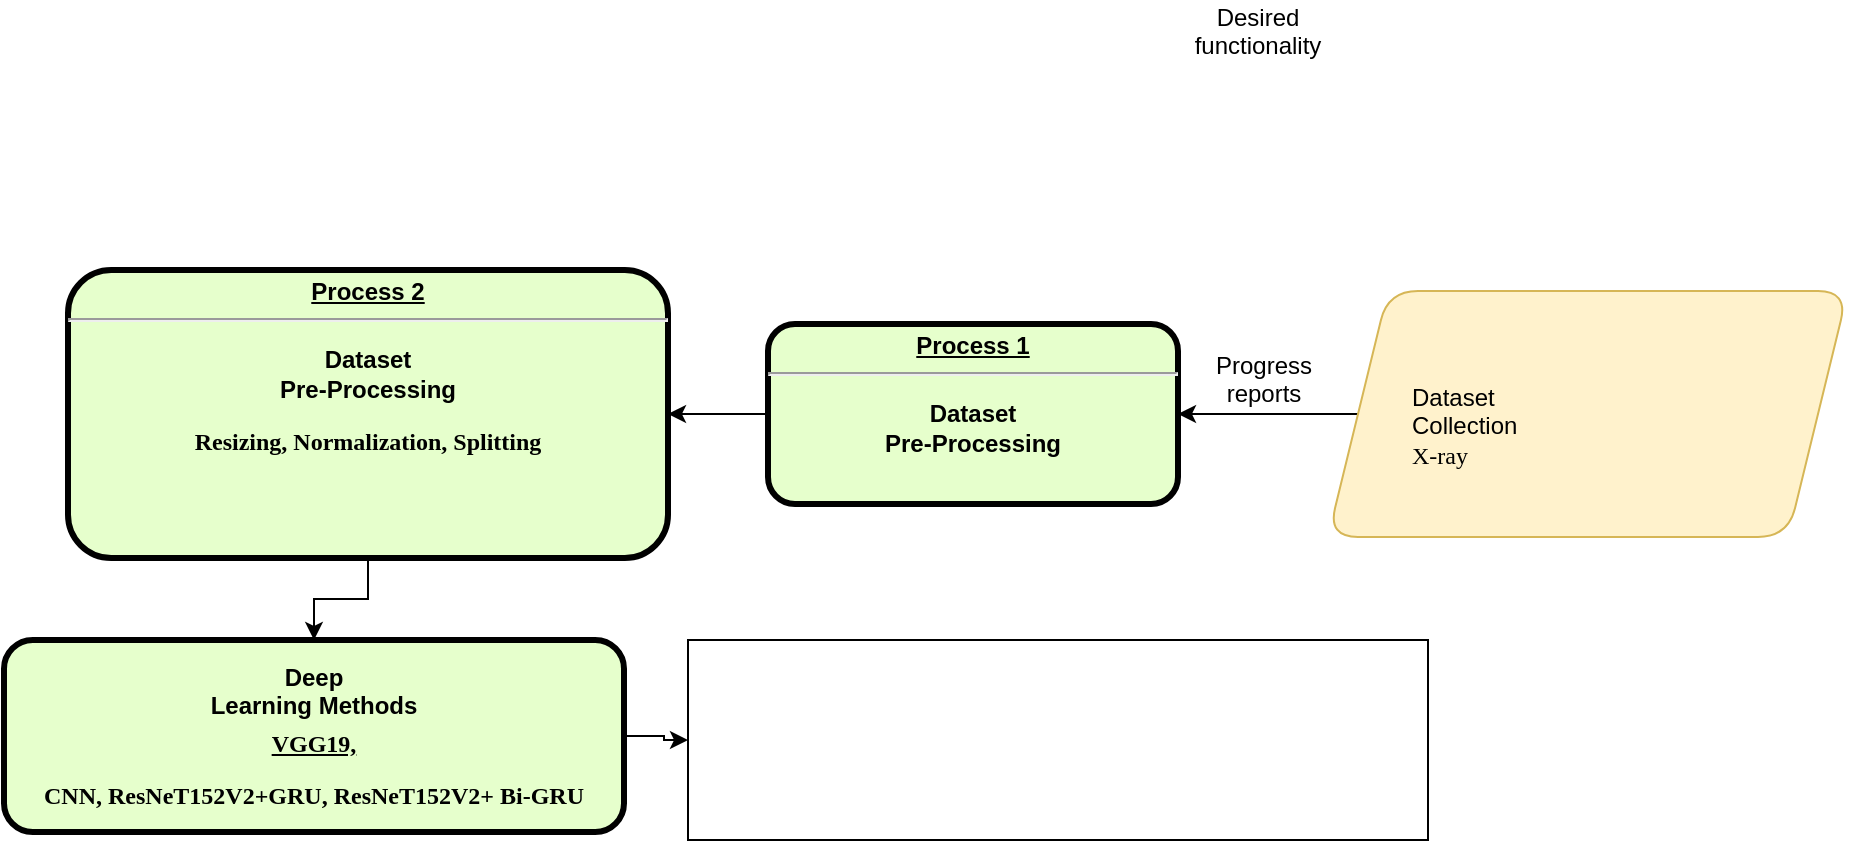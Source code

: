 <mxfile version="21.3.7" type="github">
  <diagram name="Page-1" id="c7558073-3199-34d8-9f00-42111426c3f3">
    <mxGraphModel dx="1909" dy="2167" grid="1" gridSize="10" guides="1" tooltips="1" connect="1" arrows="1" fold="1" page="1" pageScale="1" pageWidth="826" pageHeight="1169" background="none" math="0" shadow="0">
      <root>
        <mxCell id="0" />
        <mxCell id="1" parent="0" />
        <mxCell id="j6dJSgo5oTLflIwEnemM-102" value="" style="edgeStyle=orthogonalEdgeStyle;rounded=0;orthogonalLoop=1;jettySize=auto;html=1;" edge="1" parent="1" source="2" target="6">
          <mxGeometry relative="1" as="geometry" />
        </mxCell>
        <mxCell id="2" value="&lt;p style=&quot;margin: 0px; margin-top: 4px; text-align: center; text-decoration: underline;&quot;&gt;&lt;strong&gt;Process 1&lt;br&gt;&lt;/strong&gt;&lt;/p&gt;&lt;hr&gt;&lt;p style=&quot;margin-bottom:0in&quot; class=&quot;MsoNormal&quot;&gt;Dataset&lt;br/&gt;Pre-Processing&lt;/p&gt;&lt;p style=&quot;margin: 0px; margin-left: 8px;&quot;&gt;&lt;br/&gt;&lt;br/&gt;&lt;/p&gt;&lt;p style=&quot;margin-bottom:0in&quot; class=&quot;MsoNormal&quot;&gt;&lt;span style=&quot;font-family:&amp;quot;Times New Roman&amp;quot;,serif&quot;&gt;Resizing,&lt;br/&gt;Normalization, Splitting&lt;/span&gt;&lt;/p&gt;" style="verticalAlign=middle;align=center;overflow=fill;fontSize=12;fontFamily=Helvetica;html=1;rounded=1;fontStyle=1;strokeWidth=3;fillColor=#E6FFCC" parent="1" vertex="1">
          <mxGeometry x="490" y="32" width="205" height="90" as="geometry" />
        </mxCell>
        <mxCell id="j6dJSgo5oTLflIwEnemM-107" value="" style="edgeStyle=orthogonalEdgeStyle;rounded=0;orthogonalLoop=1;jettySize=auto;html=1;entryX=0.5;entryY=0;entryDx=0;entryDy=0;" edge="1" parent="1" source="6" target="7">
          <mxGeometry relative="1" as="geometry">
            <mxPoint x="640" y="156.0" as="targetPoint" />
          </mxGeometry>
        </mxCell>
        <mxCell id="6" value="&lt;p style=&quot;margin: 0px; margin-top: 4px; text-align: center; text-decoration: underline;&quot;&gt;&lt;strong&gt;Process 2&lt;br&gt;&lt;/strong&gt;&lt;/p&gt;&lt;hr&gt;&lt;p style=&quot;margin-bottom:0in&quot; class=&quot;MsoNormal&quot;&gt;Dataset&lt;br&gt;Pre-Processing&lt;/p&gt;&lt;p style=&quot;margin-bottom:0in&quot; class=&quot;MsoNormal&quot;&gt;&lt;span style=&quot;font-family:&amp;quot;Times New Roman&amp;quot;,serif&quot;&gt;Resizing, Normalization, Splitting&lt;/span&gt;&lt;/p&gt;" style="verticalAlign=middle;align=center;overflow=fill;fontSize=12;fontFamily=Helvetica;html=1;rounded=1;fontStyle=1;strokeWidth=3;fillColor=#E6FFCC" parent="1" vertex="1">
          <mxGeometry x="140" y="5" width="300" height="144" as="geometry" />
        </mxCell>
        <mxCell id="j6dJSgo5oTLflIwEnemM-109" value="" style="edgeStyle=orthogonalEdgeStyle;rounded=0;orthogonalLoop=1;jettySize=auto;html=1;" edge="1" parent="1" source="7" target="j6dJSgo5oTLflIwEnemM-108">
          <mxGeometry relative="1" as="geometry" />
        </mxCell>
        <mxCell id="7" value="&lt;p style=&quot;margin-bottom:0in&quot; class=&quot;MsoNormal&quot;&gt;Deep&lt;br&gt;Learning Methods&lt;/p&gt;&lt;p style=&quot;margin: 4px 0px 0px; text-decoration-line: underline;&quot;&gt;&lt;span style=&quot;font-family: &amp;quot;Times New Roman&amp;quot;, serif; background-color: initial;&quot;&gt;VGG19,&lt;/span&gt;&lt;br&gt;&lt;/p&gt;&lt;p style=&quot;margin-bottom:0in&quot; class=&quot;MsoNormal&quot;&gt;&lt;span style=&quot;font-family:&amp;quot;Times New Roman&amp;quot;,serif&quot;&gt;CNN, ResNeT152V2+GRU, ResNeT152V2+ Bi-GRU&lt;/span&gt;&lt;/p&gt;" style="verticalAlign=middle;align=center;overflow=fill;fontSize=12;fontFamily=Helvetica;html=1;rounded=1;fontStyle=1;strokeWidth=3;fillColor=#E6FFCC" parent="1" vertex="1">
          <mxGeometry x="108" y="190" width="310" height="96" as="geometry" />
        </mxCell>
        <mxCell id="53" value="Desired &#xa;functionality" style="text;spacingTop=-5;align=center" parent="1" vertex="1">
          <mxGeometry x="720" y="-130" width="30" height="20" as="geometry" />
        </mxCell>
        <mxCell id="62" value="Progress&#xa;reports" style="text;spacingTop=-5;align=center" parent="1" vertex="1">
          <mxGeometry x="723.0" y="44.0" width="30" height="20" as="geometry" />
        </mxCell>
        <mxCell id="j6dJSgo5oTLflIwEnemM-108" value="" style="rounded=0;whiteSpace=wrap;html=1;" vertex="1" parent="1">
          <mxGeometry x="450" y="190" width="370" height="100" as="geometry" />
        </mxCell>
        <mxCell id="j6dJSgo5oTLflIwEnemM-111" value="" style="edgeStyle=orthogonalEdgeStyle;rounded=0;orthogonalLoop=1;jettySize=auto;html=1;" edge="1" parent="1" source="j6dJSgo5oTLflIwEnemM-110" target="2">
          <mxGeometry relative="1" as="geometry" />
        </mxCell>
        <mxCell id="j6dJSgo5oTLflIwEnemM-110" value="&lt;blockquote style=&quot;margin-bottom: 0in;&quot;&gt;Dataset&lt;br&gt;Collection&amp;nbsp;&lt;br&gt;&lt;span style=&quot;font-family: &amp;quot;Times New Roman&amp;quot;, serif; background-color: initial;&quot;&gt;X-ray&lt;/span&gt;&lt;/blockquote&gt;" style="shape=parallelogram;perimeter=parallelogramPerimeter;whiteSpace=wrap;html=1;fixedSize=1;rounded=1;fillColor=#fff2cc;strokeColor=#D6B656;align=left;arcSize=30;size=30.0;" vertex="1" parent="1">
          <mxGeometry x="770" y="15.5" width="260" height="123" as="geometry" />
        </mxCell>
      </root>
    </mxGraphModel>
  </diagram>
</mxfile>
